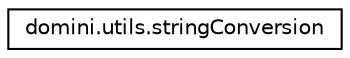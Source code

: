 digraph "Graphical Class Hierarchy"
{
  edge [fontname="Helvetica",fontsize="10",labelfontname="Helvetica",labelfontsize="10"];
  node [fontname="Helvetica",fontsize="10",shape=record];
  rankdir="LR";
  Node0 [label="domini.utils.stringConversion",height=0.2,width=0.4,color="black", fillcolor="white", style="filled",URL="$classdomini_1_1utils_1_1stringConversion.html",tooltip="Classe de stringConversion. "];
}
